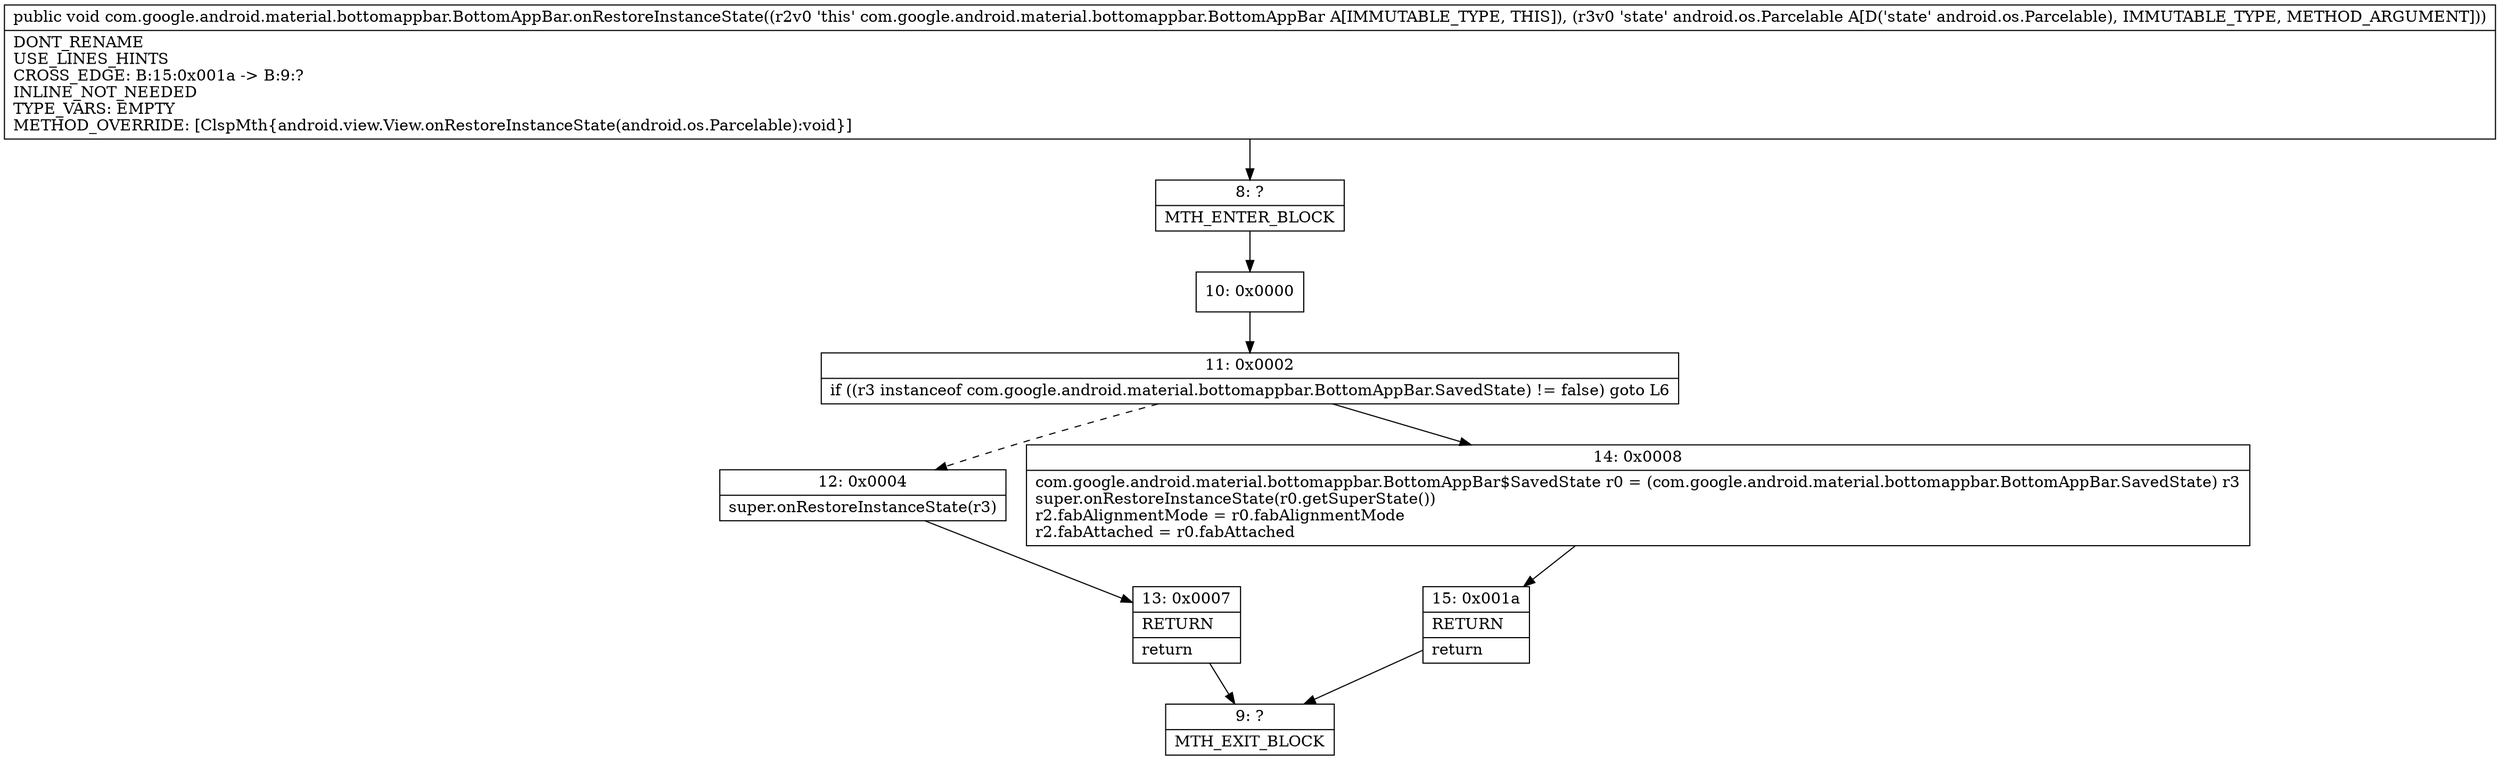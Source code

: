 digraph "CFG forcom.google.android.material.bottomappbar.BottomAppBar.onRestoreInstanceState(Landroid\/os\/Parcelable;)V" {
Node_8 [shape=record,label="{8\:\ ?|MTH_ENTER_BLOCK\l}"];
Node_10 [shape=record,label="{10\:\ 0x0000}"];
Node_11 [shape=record,label="{11\:\ 0x0002|if ((r3 instanceof com.google.android.material.bottomappbar.BottomAppBar.SavedState) != false) goto L6\l}"];
Node_12 [shape=record,label="{12\:\ 0x0004|super.onRestoreInstanceState(r3)\l}"];
Node_13 [shape=record,label="{13\:\ 0x0007|RETURN\l|return\l}"];
Node_9 [shape=record,label="{9\:\ ?|MTH_EXIT_BLOCK\l}"];
Node_14 [shape=record,label="{14\:\ 0x0008|com.google.android.material.bottomappbar.BottomAppBar$SavedState r0 = (com.google.android.material.bottomappbar.BottomAppBar.SavedState) r3\lsuper.onRestoreInstanceState(r0.getSuperState())\lr2.fabAlignmentMode = r0.fabAlignmentMode\lr2.fabAttached = r0.fabAttached\l}"];
Node_15 [shape=record,label="{15\:\ 0x001a|RETURN\l|return\l}"];
MethodNode[shape=record,label="{public void com.google.android.material.bottomappbar.BottomAppBar.onRestoreInstanceState((r2v0 'this' com.google.android.material.bottomappbar.BottomAppBar A[IMMUTABLE_TYPE, THIS]), (r3v0 'state' android.os.Parcelable A[D('state' android.os.Parcelable), IMMUTABLE_TYPE, METHOD_ARGUMENT]))  | DONT_RENAME\lUSE_LINES_HINTS\lCROSS_EDGE: B:15:0x001a \-\> B:9:?\lINLINE_NOT_NEEDED\lTYPE_VARS: EMPTY\lMETHOD_OVERRIDE: [ClspMth\{android.view.View.onRestoreInstanceState(android.os.Parcelable):void\}]\l}"];
MethodNode -> Node_8;Node_8 -> Node_10;
Node_10 -> Node_11;
Node_11 -> Node_12[style=dashed];
Node_11 -> Node_14;
Node_12 -> Node_13;
Node_13 -> Node_9;
Node_14 -> Node_15;
Node_15 -> Node_9;
}

